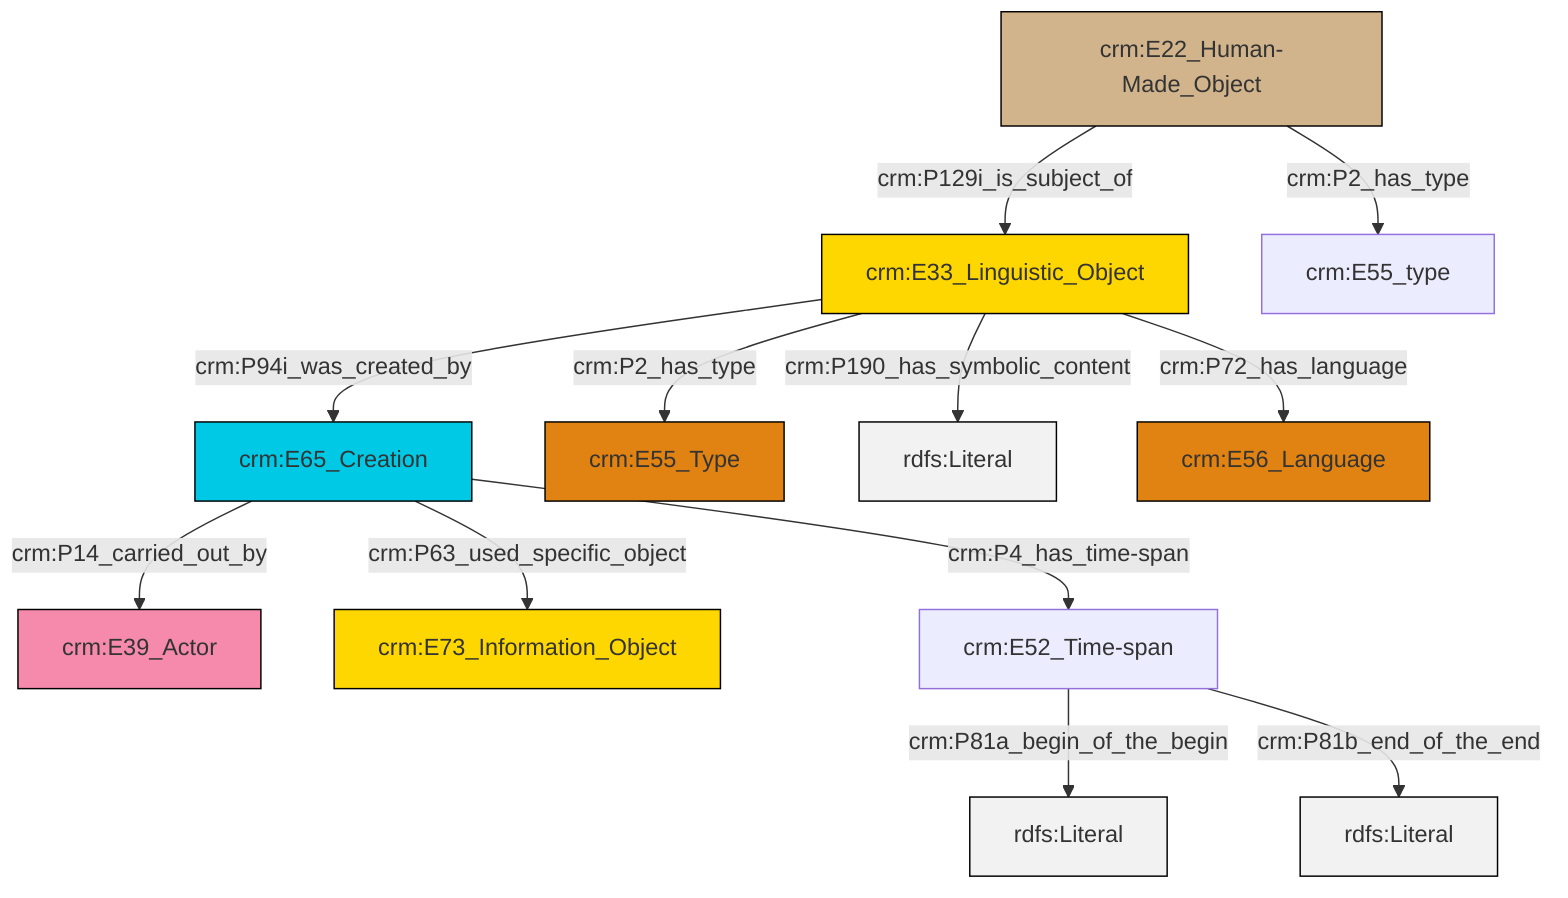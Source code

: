 graph TD
classDef Literal fill:#f2f2f2,stroke:#000000;
classDef CRM_Entity fill:#FFFFFF,stroke:#000000;
classDef Temporal_Entity fill:#00C9E6, stroke:#000000;
classDef Type fill:#E18312, stroke:#000000;
classDef Time-Span fill:#2C9C91, stroke:#000000;
classDef Appellation fill:#FFEB7F, stroke:#000000;
classDef Place fill:#008836, stroke:#000000;
classDef Persistent_Item fill:#B266B2, stroke:#000000;
classDef Conceptual_Object fill:#FFD700, stroke:#000000;
classDef Physical_Thing fill:#D2B48C, stroke:#000000;
classDef Actor fill:#f58aad, stroke:#000000;
classDef PC_Classes fill:#4ce600, stroke:#000000;
classDef Multi fill:#cccccc,stroke:#000000;

0["crm:E33_Linguistic_Object"]:::Conceptual_Object -->|crm:P94i_was_created_by| 1["crm:E65_Creation"]:::Temporal_Entity
1["crm:E65_Creation"]:::Temporal_Entity -->|crm:P14_carried_out_by| 2["crm:E39_Actor"]:::Actor
6["crm:E22_Human-Made_Object"]:::Physical_Thing -->|crm:P129i_is_subject_of| 0["crm:E33_Linguistic_Object"]:::Conceptual_Object
0["crm:E33_Linguistic_Object"]:::Conceptual_Object -->|crm:P190_has_symbolic_content| 11[rdfs:Literal]:::Literal
0["crm:E33_Linguistic_Object"]:::Conceptual_Object -->|crm:P72_has_language| 12["crm:E56_Language"]:::Type
1["crm:E65_Creation"]:::Temporal_Entity -->|crm:P4_has_time-span| 7["crm:E52_Time-span"]:::Default
1["crm:E65_Creation"]:::Temporal_Entity -->|crm:P63_used_specific_object| 4["crm:E73_Information_Object"]:::Conceptual_Object
0["crm:E33_Linguistic_Object"]:::Conceptual_Object -->|crm:P2_has_type| 9["crm:E55_Type"]:::Type
7["crm:E52_Time-span"]:::Default -->|crm:P81a_begin_of_the_begin| 14[rdfs:Literal]:::Literal
7["crm:E52_Time-span"]:::Default -->|crm:P81b_end_of_the_end| 15[rdfs:Literal]:::Literal
6["crm:E22_Human-Made_Object"]:::Physical_Thing -->|crm:P2_has_type| 17["crm:E55_type"]:::Default